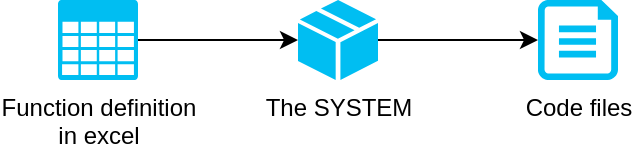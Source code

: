 <mxfile version="12.4.2" type="device" pages="5"><diagram id="k8TFhP_OnXFSwxhCwi8j" name="System architecture"><mxGraphModel dx="1009" dy="737" grid="1" gridSize="10" guides="1" tooltips="1" connect="1" arrows="1" fold="1" page="1" pageScale="1" pageWidth="827" pageHeight="1169" math="0" shadow="0"><root><mxCell id="0"/><mxCell id="1" parent="0"/><mxCell id="ew4rohQ8d98oPiFP0Dlb-8" style="edgeStyle=orthogonalEdgeStyle;rounded=0;orthogonalLoop=1;jettySize=auto;html=1;" parent="1" source="ew4rohQ8d98oPiFP0Dlb-6" target="ew4rohQ8d98oPiFP0Dlb-7" edge="1"><mxGeometry relative="1" as="geometry"/></mxCell><mxCell id="ew4rohQ8d98oPiFP0Dlb-6" value="Function definition&lt;br&gt;in excel" style="verticalLabelPosition=bottom;html=1;verticalAlign=top;align=center;strokeColor=none;fillColor=#00BEF2;shape=mxgraph.azure.storage;pointerEvents=1;" parent="1" vertex="1"><mxGeometry x="120" y="80" width="40" height="40" as="geometry"/></mxCell><mxCell id="ew4rohQ8d98oPiFP0Dlb-12" style="edgeStyle=orthogonalEdgeStyle;rounded=0;orthogonalLoop=1;jettySize=auto;html=1;" parent="1" source="ew4rohQ8d98oPiFP0Dlb-7" target="ew4rohQ8d98oPiFP0Dlb-9" edge="1"><mxGeometry relative="1" as="geometry"/></mxCell><mxCell id="ew4rohQ8d98oPiFP0Dlb-7" value="The SYSTEM" style="verticalLabelPosition=bottom;html=1;verticalAlign=top;align=center;strokeColor=none;fillColor=#00BEF2;shape=mxgraph.azure.cloud_service_package_file;" parent="1" vertex="1"><mxGeometry x="240" y="80" width="40" height="40" as="geometry"/></mxCell><mxCell id="ew4rohQ8d98oPiFP0Dlb-9" value="Code files" style="verticalLabelPosition=bottom;html=1;verticalAlign=top;align=center;strokeColor=none;fillColor=#00BEF2;shape=mxgraph.azure.wadcfg_diagnostics_file;pointerEvents=1;" parent="1" vertex="1"><mxGeometry x="360" y="80" width="40" height="40" as="geometry"/></mxCell></root></mxGraphModel></diagram><diagram id="59DBj3inyB_RZjlvz0xR" name="Rubst"><mxGraphModel dx="1086" dy="711" grid="1" gridSize="10" guides="1" tooltips="1" connect="1" arrows="1" fold="1" page="1" pageScale="1" pageWidth="827" pageHeight="1169" math="0" shadow="0"><root><mxCell id="wafjist1QkR_pfC077_2-0"/><mxCell id="wafjist1QkR_pfC077_2-1" parent="wafjist1QkR_pfC077_2-0"/><mxCell id="wafjist1QkR_pfC077_2-9" style="rounded=0;orthogonalLoop=1;jettySize=auto;html=1;endArrow=classic;endFill=1;" parent="wafjist1QkR_pfC077_2-1" source="wafjist1QkR_pfC077_2-2" target="wafjist1QkR_pfC077_2-3" edge="1"><mxGeometry relative="1" as="geometry"/></mxCell><mxCell id="wafjist1QkR_pfC077_2-10" style="edgeStyle=none;rounded=0;orthogonalLoop=1;jettySize=auto;html=1;endArrow=classic;endFill=1;" parent="wafjist1QkR_pfC077_2-1" source="wafjist1QkR_pfC077_2-2" target="wafjist1QkR_pfC077_2-6" edge="1"><mxGeometry relative="1" as="geometry"/></mxCell><mxCell id="wafjist1QkR_pfC077_2-11" style="edgeStyle=none;rounded=0;orthogonalLoop=1;jettySize=auto;html=1;endArrow=classic;endFill=1;" parent="wafjist1QkR_pfC077_2-1" source="wafjist1QkR_pfC077_2-2" target="wafjist1QkR_pfC077_2-7" edge="1"><mxGeometry relative="1" as="geometry"/></mxCell><mxCell id="wafjist1QkR_pfC077_2-2" value="User" style="shape=umlActor;verticalLabelPosition=bottom;labelBackgroundColor=#ffffff;verticalAlign=top;html=1;" parent="wafjist1QkR_pfC077_2-1" vertex="1"><mxGeometry x="80" y="240" width="30" height="60" as="geometry"/></mxCell><mxCell id="wafjist1QkR_pfC077_2-15" style="edgeStyle=none;rounded=0;orthogonalLoop=1;jettySize=auto;html=1;endArrow=classic;endFill=1;" parent="wafjist1QkR_pfC077_2-1" source="wafjist1QkR_pfC077_2-3" target="wafjist1QkR_pfC077_2-12" edge="1"><mxGeometry relative="1" as="geometry"/></mxCell><mxCell id="wafjist1QkR_pfC077_2-3" value="Data file path&lt;br&gt;input area" style="shape=umlBoundary;whiteSpace=wrap;html=1;" parent="wafjist1QkR_pfC077_2-1" vertex="1"><mxGeometry x="230" y="80" width="50" height="40" as="geometry"/></mxCell><mxCell id="wafjist1QkR_pfC077_2-24" style="edgeStyle=none;rounded=0;orthogonalLoop=1;jettySize=auto;html=1;endArrow=classic;endFill=1;" parent="wafjist1QkR_pfC077_2-1" source="wafjist1QkR_pfC077_2-4" target="wafjist1QkR_pfC077_2-20" edge="1"><mxGeometry relative="1" as="geometry"/></mxCell><mxCell id="wafjist1QkR_pfC077_2-4" value="data file path" style="ellipse;shape=umlEntity;whiteSpace=wrap;html=1;" parent="wafjist1QkR_pfC077_2-1" vertex="1"><mxGeometry x="560" y="320" width="40" height="40" as="geometry"/></mxCell><mxCell id="wafjist1QkR_pfC077_2-16" style="edgeStyle=none;rounded=0;orthogonalLoop=1;jettySize=auto;html=1;endArrow=classic;endFill=1;" parent="wafjist1QkR_pfC077_2-1" source="wafjist1QkR_pfC077_2-6" target="wafjist1QkR_pfC077_2-12" edge="1"><mxGeometry relative="1" as="geometry"/></mxCell><mxCell id="wafjist1QkR_pfC077_2-6" value="Data output dir path" style="shape=umlBoundary;whiteSpace=wrap;html=1;" parent="wafjist1QkR_pfC077_2-1" vertex="1"><mxGeometry x="230" y="160" width="50" height="40" as="geometry"/></mxCell><mxCell id="wafjist1QkR_pfC077_2-17" style="edgeStyle=none;rounded=0;orthogonalLoop=1;jettySize=auto;html=1;endArrow=classic;endFill=1;" parent="wafjist1QkR_pfC077_2-1" source="wafjist1QkR_pfC077_2-7" target="wafjist1QkR_pfC077_2-12" edge="1"><mxGeometry relative="1" as="geometry"/></mxCell><mxCell id="wafjist1QkR_pfC077_2-7" value="Execute&lt;br&gt;button" style="shape=umlBoundary;whiteSpace=wrap;html=1;" parent="wafjist1QkR_pfC077_2-1" vertex="1"><mxGeometry x="230" y="240" width="50" height="40" as="geometry"/></mxCell><mxCell id="wafjist1QkR_pfC077_2-18" style="edgeStyle=none;rounded=0;orthogonalLoop=1;jettySize=auto;html=1;endArrow=classic;endFill=1;" parent="wafjist1QkR_pfC077_2-1" source="wafjist1QkR_pfC077_2-12" target="wafjist1QkR_pfC077_2-4" edge="1"><mxGeometry relative="1" as="geometry"/></mxCell><mxCell id="wafjist1QkR_pfC077_2-19" style="edgeStyle=none;rounded=0;orthogonalLoop=1;jettySize=auto;html=1;endArrow=classic;endFill=1;" parent="wafjist1QkR_pfC077_2-1" source="wafjist1QkR_pfC077_2-12" target="wafjist1QkR_pfC077_2-14" edge="1"><mxGeometry relative="1" as="geometry"/></mxCell><mxCell id="wafjist1QkR_pfC077_2-22" style="edgeStyle=none;rounded=0;orthogonalLoop=1;jettySize=auto;html=1;endArrow=classic;endFill=1;" parent="wafjist1QkR_pfC077_2-1" source="wafjist1QkR_pfC077_2-12" target="wafjist1QkR_pfC077_2-20" edge="1"><mxGeometry relative="1" as="geometry"/></mxCell><mxCell id="wafjist1QkR_pfC077_2-12" value="Get&lt;br&gt;Input&lt;br&gt;Data" style="ellipse;shape=umlControl;whiteSpace=wrap;html=1;" parent="wafjist1QkR_pfC077_2-1" vertex="1"><mxGeometry x="440" y="235" width="40" height="45" as="geometry"/></mxCell><mxCell id="wafjist1QkR_pfC077_2-37" style="edgeStyle=none;rounded=0;orthogonalLoop=1;jettySize=auto;html=1;endArrow=classic;endFill=1;" parent="wafjist1QkR_pfC077_2-1" source="wafjist1QkR_pfC077_2-14" target="wafjist1QkR_pfC077_2-30" edge="1"><mxGeometry relative="1" as="geometry"/></mxCell><mxCell id="wafjist1QkR_pfC077_2-14" value="output dir path" style="ellipse;shape=umlEntity;whiteSpace=wrap;html=1;" parent="wafjist1QkR_pfC077_2-1" vertex="1"><mxGeometry x="320" y="360" width="40" height="40" as="geometry"/></mxCell><mxCell id="wafjist1QkR_pfC077_2-23" style="edgeStyle=none;rounded=0;orthogonalLoop=1;jettySize=auto;html=1;endArrow=classic;endFill=1;" parent="wafjist1QkR_pfC077_2-1" source="wafjist1QkR_pfC077_2-20" target="wafjist1QkR_pfC077_2-21" edge="1"><mxGeometry relative="1" as="geometry"/></mxCell><mxCell id="wafjist1QkR_pfC077_2-26" style="edgeStyle=none;rounded=0;orthogonalLoop=1;jettySize=auto;html=1;endArrow=classic;endFill=1;" parent="wafjist1QkR_pfC077_2-1" source="wafjist1QkR_pfC077_2-20" target="wafjist1QkR_pfC077_2-25" edge="1"><mxGeometry relative="1" as="geometry"/></mxCell><mxCell id="wafjist1QkR_pfC077_2-20" value="read data file" style="ellipse;shape=umlControl;whiteSpace=wrap;html=1;" parent="wafjist1QkR_pfC077_2-1" vertex="1"><mxGeometry x="440" y="354" width="40" height="46" as="geometry"/></mxCell><mxCell id="wafjist1QkR_pfC077_2-27" style="edgeStyle=none;rounded=0;orthogonalLoop=1;jettySize=auto;html=1;endArrow=classic;endFill=1;" parent="wafjist1QkR_pfC077_2-1" source="wafjist1QkR_pfC077_2-21" target="wafjist1QkR_pfC077_2-25" edge="1"><mxGeometry relative="1" as="geometry"/></mxCell><mxCell id="wafjist1QkR_pfC077_2-21" value="target function definition list" style="ellipse;shape=umlEntity;whiteSpace=wrap;html=1;" parent="wafjist1QkR_pfC077_2-1" vertex="1"><mxGeometry x="560" y="400" width="40" height="40" as="geometry"/></mxCell><mxCell id="wafjist1QkR_pfC077_2-29" style="edgeStyle=none;rounded=0;orthogonalLoop=1;jettySize=auto;html=1;endArrow=classic;endFill=1;" parent="wafjist1QkR_pfC077_2-1" source="wafjist1QkR_pfC077_2-25" target="wafjist1QkR_pfC077_2-28" edge="1"><mxGeometry relative="1" as="geometry"/></mxCell><mxCell id="wafjist1QkR_pfC077_2-31" style="edgeStyle=none;rounded=0;orthogonalLoop=1;jettySize=auto;html=1;endArrow=classic;endFill=1;" parent="wafjist1QkR_pfC077_2-1" source="wafjist1QkR_pfC077_2-25" target="wafjist1QkR_pfC077_2-30" edge="1"><mxGeometry relative="1" as="geometry"/></mxCell><mxCell id="wafjist1QkR_pfC077_2-25" value="parse&lt;br&gt;function" style="ellipse;shape=umlControl;whiteSpace=wrap;html=1;" parent="wafjist1QkR_pfC077_2-1" vertex="1"><mxGeometry x="440" y="475" width="40" height="45" as="geometry"/></mxCell><mxCell id="wafjist1QkR_pfC077_2-32" style="edgeStyle=none;rounded=0;orthogonalLoop=1;jettySize=auto;html=1;endArrow=classic;endFill=1;" parent="wafjist1QkR_pfC077_2-1" source="wafjist1QkR_pfC077_2-28" target="wafjist1QkR_pfC077_2-30" edge="1"><mxGeometry relative="1" as="geometry"/></mxCell><mxCell id="wafjist1QkR_pfC077_2-28" value="function data" style="ellipse;shape=umlEntity;whiteSpace=wrap;html=1;" parent="wafjist1QkR_pfC077_2-1" vertex="1"><mxGeometry x="560" y="520" width="40" height="40" as="geometry"/></mxCell><mxCell id="wafjist1QkR_pfC077_2-35" style="edgeStyle=none;rounded=0;orthogonalLoop=1;jettySize=auto;html=1;endArrow=classic;endFill=1;" parent="wafjist1QkR_pfC077_2-1" source="wafjist1QkR_pfC077_2-30" target="wafjist1QkR_pfC077_2-34" edge="1"><mxGeometry relative="1" as="geometry"/></mxCell><mxCell id="wafjist1QkR_pfC077_2-30" value="data into files." style="ellipse;shape=umlControl;whiteSpace=wrap;html=1;" parent="wafjist1QkR_pfC077_2-1" vertex="1"><mxGeometry x="320" y="515" width="40" height="45" as="geometry"/></mxCell><mxCell id="wafjist1QkR_pfC077_2-36" style="edgeStyle=none;rounded=0;orthogonalLoop=1;jettySize=auto;html=1;endArrow=classic;endFill=1;" parent="wafjist1QkR_pfC077_2-1" source="wafjist1QkR_pfC077_2-34" target="wafjist1QkR_pfC077_2-2" edge="1"><mxGeometry relative="1" as="geometry"><mxPoint x="150" y="310" as="targetPoint"/></mxGeometry></mxCell><mxCell id="wafjist1QkR_pfC077_2-34" value="process done message" style="shape=umlBoundary;whiteSpace=wrap;html=1;" parent="wafjist1QkR_pfC077_2-1" vertex="1"><mxGeometry x="190" y="360" width="50" height="40" as="geometry"/></mxCell></root></mxGraphModel></diagram><diagram id="Dtp5s-gmBk33lVTSAOOq" name="Component"><mxGraphModel dx="1422" dy="832" grid="1" gridSize="10" guides="1" tooltips="1" connect="1" arrows="1" fold="1" page="1" pageScale="1" pageWidth="827" pageHeight="1169" math="0" shadow="0"><root><mxCell id="TGlfktvl3X4NdKoFoAYF-0"/><mxCell id="TGlfktvl3X4NdKoFoAYF-1" parent="TGlfktvl3X4NdKoFoAYF-0"/><mxCell id="_81ME2ejiRDG-usFX7K3-1" value="Read&#10;Input&#10;data" style="shape=component;align=left;spacingLeft=36;" parent="TGlfktvl3X4NdKoFoAYF-1" vertex="1"><mxGeometry x="550" y="220" width="120" height="60" as="geometry"/></mxCell><mxCell id="_81ME2ejiRDG-usFX7K3-2" value="Function&#10;Data&#10;Parse" style="shape=component;align=left;spacingLeft=36;" parent="TGlfktvl3X4NdKoFoAYF-1" vertex="1"><mxGeometry x="550" y="340" width="120" height="60" as="geometry"/></mxCell><mxCell id="_81ME2ejiRDG-usFX7K3-3" value="Code&#10;Writer" style="shape=component;align=left;spacingLeft=36;" parent="TGlfktvl3X4NdKoFoAYF-1" vertex="1"><mxGeometry x="550" y="460" width="120" height="60" as="geometry"/></mxCell><mxCell id="qkIOh48x-rjcStL5TZP3-0" value="«Component»&lt;br&gt;&lt;b&gt;Read&lt;/b&gt;" style="html=1;" parent="TGlfktvl3X4NdKoFoAYF-1" vertex="1"><mxGeometry x="360" y="80" width="120" height="80" as="geometry"/></mxCell><mxCell id="qkIOh48x-rjcStL5TZP3-1" value="" style="shape=component;jettyWidth=8;jettyHeight=4;" parent="qkIOh48x-rjcStL5TZP3-0" vertex="1"><mxGeometry x="1" width="20" height="20" relative="1" as="geometry"><mxPoint x="-27" y="7" as="offset"/></mxGeometry></mxCell><mxCell id="qkIOh48x-rjcStL5TZP3-5" value="Read" style="ellipse;whiteSpace=wrap;html=1;fontFamily=Helvetica;fontSize=12;fontColor=#000000;align=center;strokeColor=#000000;fillColor=#ffffff;points=[];aspect=fixed;resizable=0;" parent="TGlfktvl3X4NdKoFoAYF-1" vertex="1"><mxGeometry x="320" y="90" width="10" height="10" as="geometry"/></mxCell><mxCell id="qkIOh48x-rjcStL5TZP3-6" value="" style="rounded=0;orthogonalLoop=1;jettySize=auto;html=1;endArrow=none;endFill=0;exitX=0;exitY=0.25;exitDx=0;exitDy=0;" parent="TGlfktvl3X4NdKoFoAYF-1" source="qkIOh48x-rjcStL5TZP3-0" target="qkIOh48x-rjcStL5TZP3-5" edge="1"><mxGeometry relative="1" as="geometry"><mxPoint x="346" y="89" as="sourcePoint"/></mxGeometry></mxCell><mxCell id="qkIOh48x-rjcStL5TZP3-9" value="«Component»&lt;br&gt;&lt;b&gt;Parser&lt;/b&gt;" style="html=1;" parent="TGlfktvl3X4NdKoFoAYF-1" vertex="1"><mxGeometry x="360" y="200" width="120" height="80" as="geometry"/></mxCell><mxCell id="qkIOh48x-rjcStL5TZP3-10" value="" style="shape=component;jettyWidth=8;jettyHeight=4;" parent="qkIOh48x-rjcStL5TZP3-9" vertex="1"><mxGeometry x="1" width="20" height="20" relative="1" as="geometry"><mxPoint x="-27" y="7" as="offset"/></mxGeometry></mxCell><mxCell id="qkIOh48x-rjcStL5TZP3-11" value="" style="rounded=0;orthogonalLoop=1;jettySize=auto;html=1;endArrow=none;endFill=0;" parent="TGlfktvl3X4NdKoFoAYF-1" source="qkIOh48x-rjcStL5TZP3-9" target="qkIOh48x-rjcStL5TZP3-13" edge="1"><mxGeometry relative="1" as="geometry"><mxPoint x="210" y="315" as="sourcePoint"/></mxGeometry></mxCell><mxCell id="qkIOh48x-rjcStL5TZP3-13" value="Parse" style="ellipse;whiteSpace=wrap;html=1;fontFamily=Helvetica;fontSize=12;fontColor=#000000;align=center;strokeColor=#000000;fillColor=#ffffff;points=[];aspect=fixed;resizable=0;" parent="TGlfktvl3X4NdKoFoAYF-1" vertex="1"><mxGeometry x="320" y="210" width="10" height="10" as="geometry"/></mxCell><mxCell id="qkIOh48x-rjcStL5TZP3-14" value="«Component»&lt;br&gt;&lt;b&gt;Writer&lt;/b&gt;" style="html=1;" parent="TGlfktvl3X4NdKoFoAYF-1" vertex="1"><mxGeometry x="360" y="320" width="120" height="80" as="geometry"/></mxCell><mxCell id="qkIOh48x-rjcStL5TZP3-15" value="" style="shape=component;jettyWidth=8;jettyHeight=4;" parent="qkIOh48x-rjcStL5TZP3-14" vertex="1"><mxGeometry x="1" width="20" height="20" relative="1" as="geometry"><mxPoint x="-27" y="7" as="offset"/></mxGeometry></mxCell><mxCell id="qkIOh48x-rjcStL5TZP3-16" value="" style="rounded=0;orthogonalLoop=1;jettySize=auto;html=1;endArrow=none;endFill=0;" parent="TGlfktvl3X4NdKoFoAYF-1" source="qkIOh48x-rjcStL5TZP3-14" target="qkIOh48x-rjcStL5TZP3-18" edge="1"><mxGeometry relative="1" as="geometry"><mxPoint x="250" y="360" as="sourcePoint"/></mxGeometry></mxCell><mxCell id="qkIOh48x-rjcStL5TZP3-18" value="Write" style="ellipse;whiteSpace=wrap;html=1;fontFamily=Helvetica;fontSize=12;fontColor=#000000;align=center;strokeColor=#000000;fillColor=#ffffff;points=[];aspect=fixed;resizable=0;" parent="TGlfktvl3X4NdKoFoAYF-1" vertex="1"><mxGeometry x="320" y="330" width="10" height="10" as="geometry"/></mxCell><mxCell id="qkIOh48x-rjcStL5TZP3-19" value="«Component»&lt;br&gt;&lt;b&gt;CStubMk&lt;/b&gt;" style="html=1;" parent="TGlfktvl3X4NdKoFoAYF-1" vertex="1"><mxGeometry x="40" y="200" width="160" height="80" as="geometry"/></mxCell><mxCell id="qkIOh48x-rjcStL5TZP3-20" value="" style="shape=component;jettyWidth=8;jettyHeight=4;" parent="qkIOh48x-rjcStL5TZP3-19" vertex="1"><mxGeometry x="1" width="20" height="20" relative="1" as="geometry"><mxPoint x="-27" y="7" as="offset"/></mxGeometry></mxCell><mxCell id="qkIOh48x-rjcStL5TZP3-24" style="edgeStyle=none;rounded=0;orthogonalLoop=1;jettySize=auto;html=1;endArrow=none;endFill=0;" parent="TGlfktvl3X4NdKoFoAYF-1" source="qkIOh48x-rjcStL5TZP3-23" target="qkIOh48x-rjcStL5TZP3-19" edge="1"><mxGeometry relative="1" as="geometry"/></mxCell><mxCell id="qkIOh48x-rjcStL5TZP3-23" value="Reader" style="shape=requiredInterface;html=1;verticalLabelPosition=bottom;direction=west;" parent="TGlfktvl3X4NdKoFoAYF-1" vertex="1"><mxGeometry x="280" y="85" width="10" height="20" as="geometry"/></mxCell><mxCell id="qkIOh48x-rjcStL5TZP3-27" style="edgeStyle=none;rounded=0;orthogonalLoop=1;jettySize=auto;html=1;endArrow=none;endFill=0;" parent="TGlfktvl3X4NdKoFoAYF-1" source="qkIOh48x-rjcStL5TZP3-25" target="qkIOh48x-rjcStL5TZP3-19" edge="1"><mxGeometry relative="1" as="geometry"/></mxCell><mxCell id="qkIOh48x-rjcStL5TZP3-25" value="Parser" style="shape=requiredInterface;html=1;verticalLabelPosition=bottom;direction=west;" parent="TGlfktvl3X4NdKoFoAYF-1" vertex="1"><mxGeometry x="280" y="205" width="10" height="20" as="geometry"/></mxCell><mxCell id="qkIOh48x-rjcStL5TZP3-29" style="edgeStyle=none;rounded=0;orthogonalLoop=1;jettySize=auto;html=1;endArrow=none;endFill=0;" parent="TGlfktvl3X4NdKoFoAYF-1" source="qkIOh48x-rjcStL5TZP3-28" target="qkIOh48x-rjcStL5TZP3-19" edge="1"><mxGeometry relative="1" as="geometry"/></mxCell><mxCell id="qkIOh48x-rjcStL5TZP3-28" value="Writer" style="shape=requiredInterface;html=1;verticalLabelPosition=bottom;direction=west;" parent="TGlfktvl3X4NdKoFoAYF-1" vertex="1"><mxGeometry x="280" y="325" width="10" height="20" as="geometry"/></mxCell></root></mxGraphModel></diagram><diagram id="8zRzKKIEh7yGmj-3bzXT" name="Class"><mxGraphModel dx="1009" dy="737" grid="1" gridSize="10" guides="1" tooltips="1" connect="1" arrows="1" fold="1" page="1" pageScale="1" pageWidth="827" pageHeight="1169" math="0" shadow="0"><root><mxCell id="Go50QNfsxKKXg1iMpJ_9-0"/><mxCell id="Go50QNfsxKKXg1iMpJ_9-1" parent="Go50QNfsxKKXg1iMpJ_9-0"/><mxCell id="HBVPKT8fFY3-yQmMYoS1-0" style="edgeStyle=none;rounded=0;orthogonalLoop=1;jettySize=auto;html=1;endArrow=none;endFill=0;endSize=12;" parent="Go50QNfsxKKXg1iMpJ_9-1" source="6wz7XMsbNYFnROXiIvXV-1" target="6wz7XMsbNYFnROXiIvXV-28" edge="1"><mxGeometry relative="1" as="geometry"/></mxCell><mxCell id="6wz7XMsbNYFnROXiIvXV-1" value="ParameterInformation" style="swimlane;fontStyle=1;align=center;verticalAlign=top;childLayout=stackLayout;horizontal=1;startSize=26;horizontalStack=0;resizeParent=1;resizeParentMax=0;resizeLast=0;collapsible=1;marginBottom=0;" parent="Go50QNfsxKKXg1iMpJ_9-1" vertex="1"><mxGeometry x="560" y="33" width="200" height="86" as="geometry"/></mxCell><mxCell id="6wz7XMsbNYFnROXiIvXV-2" value="+ Code: string" style="text;strokeColor=none;fillColor=none;align=left;verticalAlign=top;spacingLeft=4;spacingRight=4;overflow=hidden;rotatable=0;points=[[0,0.5],[1,0.5]];portConstraint=eastwest;" parent="6wz7XMsbNYFnROXiIvXV-1" vertex="1"><mxGeometry y="26" width="200" height="26" as="geometry"/></mxCell><mxCell id="6wz7XMsbNYFnROXiIvXV-5" value="+ File: string" style="text;strokeColor=none;fillColor=none;align=left;verticalAlign=top;spacingLeft=4;spacingRight=4;overflow=hidden;rotatable=0;points=[[0,0.5],[1,0.5]];portConstraint=eastwest;" parent="6wz7XMsbNYFnROXiIvXV-1" vertex="1"><mxGeometry y="52" width="200" height="26" as="geometry"/></mxCell><mxCell id="6wz7XMsbNYFnROXiIvXV-3" value="" style="line;strokeWidth=1;fillColor=none;align=left;verticalAlign=middle;spacingTop=-1;spacingLeft=3;spacingRight=3;rotatable=0;labelPosition=right;points=[];portConstraint=eastwest;" parent="6wz7XMsbNYFnROXiIvXV-1" vertex="1"><mxGeometry y="78" width="200" height="8" as="geometry"/></mxCell><mxCell id="6wz7XMsbNYFnROXiIvXV-15" style="edgeStyle=none;rounded=0;orthogonalLoop=1;jettySize=auto;html=1;endArrow=open;endFill=0;dashed=1;endSize=12;" parent="Go50QNfsxKKXg1iMpJ_9-1" source="6wz7XMsbNYFnROXiIvXV-11" target="6wz7XMsbNYFnROXiIvXV-1" edge="1"><mxGeometry relative="1" as="geometry"/></mxCell><mxCell id="6wz7XMsbNYFnROXiIvXV-16" value="Create" style="text;html=1;align=center;verticalAlign=middle;resizable=0;points=[];;labelBackgroundColor=#ffffff;" parent="6wz7XMsbNYFnROXiIvXV-15" vertex="1" connectable="0"><mxGeometry x="-0.525" y="-1" relative="1" as="geometry"><mxPoint x="37" y="-14" as="offset"/></mxGeometry></mxCell><mxCell id="6wz7XMsbNYFnROXiIvXV-11" value="&lt;&lt;interface&gt;&gt;&#10;IReader" style="swimlane;fontStyle=1;align=center;verticalAlign=top;childLayout=stackLayout;horizontal=1;startSize=38;horizontalStack=0;resizeParent=1;resizeParentMax=0;resizeLast=0;collapsible=1;marginBottom=0;" parent="Go50QNfsxKKXg1iMpJ_9-1" vertex="1"><mxGeometry x="40" y="40" width="280" height="72" as="geometry"/></mxCell><mxCell id="6wz7XMsbNYFnROXiIvXV-13" value="" style="line;strokeWidth=1;fillColor=none;align=left;verticalAlign=middle;spacingTop=-1;spacingLeft=3;spacingRight=3;rotatable=0;labelPosition=right;points=[];portConstraint=eastwest;" parent="6wz7XMsbNYFnROXiIvXV-11" vertex="1"><mxGeometry y="38" width="280" height="8" as="geometry"/></mxCell><mxCell id="6wz7XMsbNYFnROXiIvXV-14" value="+ Read(string path): ParameterInformation" style="text;strokeColor=none;fillColor=none;align=left;verticalAlign=top;spacingLeft=4;spacingRight=4;overflow=hidden;rotatable=0;points=[[0,0.5],[1,0.5]];portConstraint=eastwest;fontStyle=2" parent="6wz7XMsbNYFnROXiIvXV-11" vertex="1"><mxGeometry y="46" width="280" height="26" as="geometry"/></mxCell><mxCell id="6wz7XMsbNYFnROXiIvXV-21" style="edgeStyle=none;rounded=0;orthogonalLoop=1;jettySize=auto;html=1;dashed=1;endArrow=block;endFill=0;endSize=12;" parent="Go50QNfsxKKXg1iMpJ_9-1" source="6wz7XMsbNYFnROXiIvXV-17" target="6wz7XMsbNYFnROXiIvXV-11" edge="1"><mxGeometry relative="1" as="geometry"/></mxCell><mxCell id="6wz7XMsbNYFnROXiIvXV-17" value="AFunctionReader" style="swimlane;fontStyle=3;align=center;verticalAlign=top;childLayout=stackLayout;horizontal=1;startSize=26;horizontalStack=0;resizeParent=1;resizeParentMax=0;resizeLast=0;collapsible=1;marginBottom=0;" parent="Go50QNfsxKKXg1iMpJ_9-1" vertex="1"><mxGeometry x="40" y="198" width="280" height="60" as="geometry"/></mxCell><mxCell id="6wz7XMsbNYFnROXiIvXV-19" value="" style="line;strokeWidth=1;fillColor=none;align=left;verticalAlign=middle;spacingTop=-1;spacingLeft=3;spacingRight=3;rotatable=0;labelPosition=right;points=[];portConstraint=eastwest;" parent="6wz7XMsbNYFnROXiIvXV-17" vertex="1"><mxGeometry y="26" width="280" height="8" as="geometry"/></mxCell><mxCell id="6wz7XMsbNYFnROXiIvXV-20" value="+ Read(string path) : ParameterInformation" style="text;strokeColor=none;fillColor=none;align=left;verticalAlign=top;spacingLeft=4;spacingRight=4;overflow=hidden;rotatable=0;points=[[0,0.5],[1,0.5]];portConstraint=eastwest;fontStyle=2" parent="6wz7XMsbNYFnROXiIvXV-17" vertex="1"><mxGeometry y="34" width="280" height="26" as="geometry"/></mxCell><mxCell id="6wz7XMsbNYFnROXiIvXV-27" style="edgeStyle=none;rounded=0;orthogonalLoop=1;jettySize=auto;html=1;endArrow=block;endFill=0;endSize=12;" parent="Go50QNfsxKKXg1iMpJ_9-1" source="6wz7XMsbNYFnROXiIvXV-22" target="6wz7XMsbNYFnROXiIvXV-17" edge="1"><mxGeometry relative="1" as="geometry"/></mxCell><mxCell id="6wz7XMsbNYFnROXiIvXV-22" value="FunctionInExcelReader" style="swimlane;fontStyle=1;align=center;verticalAlign=top;childLayout=stackLayout;horizontal=1;startSize=26;horizontalStack=0;resizeParent=1;resizeParentMax=0;resizeLast=0;collapsible=1;marginBottom=0;" parent="Go50QNfsxKKXg1iMpJ_9-1" vertex="1"><mxGeometry x="40" y="320" width="280" height="60" as="geometry"/></mxCell><mxCell id="6wz7XMsbNYFnROXiIvXV-24" value="" style="line;strokeWidth=1;fillColor=none;align=left;verticalAlign=middle;spacingTop=-1;spacingLeft=3;spacingRight=3;rotatable=0;labelPosition=right;points=[];portConstraint=eastwest;" parent="6wz7XMsbNYFnROXiIvXV-22" vertex="1"><mxGeometry y="26" width="280" height="8" as="geometry"/></mxCell><mxCell id="6wz7XMsbNYFnROXiIvXV-26" value="+ Read(string path) : ParameterInformation" style="text;strokeColor=none;fillColor=none;align=left;verticalAlign=top;spacingLeft=4;spacingRight=4;overflow=hidden;rotatable=0;points=[[0,0.5],[1,0.5]];portConstraint=eastwest;fontStyle=0" parent="6wz7XMsbNYFnROXiIvXV-22" vertex="1"><mxGeometry y="34" width="280" height="26" as="geometry"/></mxCell><mxCell id="HBVPKT8fFY3-yQmMYoS1-24" value="Create" style="edgeStyle=none;rounded=0;orthogonalLoop=1;jettySize=auto;html=1;endArrow=open;endFill=0;endSize=12;dashed=1;" parent="Go50QNfsxKKXg1iMpJ_9-1" source="6wz7XMsbNYFnROXiIvXV-28" target="HBVPKT8fFY3-yQmMYoS1-9" edge="1"><mxGeometry x="-0.143" y="-6" relative="1" as="geometry"><mxPoint as="offset"/></mxGeometry></mxCell><mxCell id="6wz7XMsbNYFnROXiIvXV-28" value="&lt;&lt;interface&gt;&gt;&#10;IParser" style="swimlane;fontStyle=1;align=center;verticalAlign=top;childLayout=stackLayout;horizontal=1;startSize=38;horizontalStack=0;resizeParent=1;resizeParentMax=0;resizeLast=0;collapsible=1;marginBottom=0;" parent="Go50QNfsxKKXg1iMpJ_9-1" vertex="1"><mxGeometry x="440" y="210" width="440" height="98" as="geometry"/></mxCell><mxCell id="6wz7XMsbNYFnROXiIvXV-29" value="" style="line;strokeWidth=1;fillColor=none;align=left;verticalAlign=middle;spacingTop=-1;spacingLeft=3;spacingRight=3;rotatable=0;labelPosition=right;points=[];portConstraint=eastwest;" parent="6wz7XMsbNYFnROXiIvXV-28" vertex="1"><mxGeometry y="38" width="440" height="8" as="geometry"/></mxCell><mxCell id="6wz7XMsbNYFnROXiIvXV-30" value="+ Parse(IEnumerable&lt;string&gt;): IEnumerable&lt;Parameter&gt;" style="text;strokeColor=none;fillColor=none;align=left;verticalAlign=top;spacingLeft=4;spacingRight=4;overflow=hidden;rotatable=0;points=[[0,0.5],[1,0.5]];portConstraint=eastwest;fontStyle=2" parent="6wz7XMsbNYFnROXiIvXV-28" vertex="1"><mxGeometry y="46" width="440" height="26" as="geometry"/></mxCell><mxCell id="HBVPKT8fFY3-yQmMYoS1-49" value="+ Parse(string): Parameter" style="text;strokeColor=none;fillColor=none;align=left;verticalAlign=top;spacingLeft=4;spacingRight=4;overflow=hidden;rotatable=0;points=[[0,0.5],[1,0.5]];portConstraint=eastwest;fontStyle=2" parent="6wz7XMsbNYFnROXiIvXV-28" vertex="1"><mxGeometry y="72" width="440" height="26" as="geometry"/></mxCell><mxCell id="HBVPKT8fFY3-yQmMYoS1-22" style="edgeStyle=none;rounded=0;orthogonalLoop=1;jettySize=auto;html=1;endArrow=block;endFill=0;endSize=12;" parent="Go50QNfsxKKXg1iMpJ_9-1" source="HBVPKT8fFY3-yQmMYoS1-1" target="HBVPKT8fFY3-yQmMYoS1-14" edge="1"><mxGeometry relative="1" as="geometry"/></mxCell><mxCell id="HBVPKT8fFY3-yQmMYoS1-25" value="1" style="edgeStyle=none;rounded=0;orthogonalLoop=1;jettySize=auto;html=1;endArrow=none;endFill=0;endSize=12;startArrow=none;startFill=0;startSize=12;" parent="Go50QNfsxKKXg1iMpJ_9-1" source="HBVPKT8fFY3-yQmMYoS1-1" target="HBVPKT8fFY3-yQmMYoS1-14" edge="1"><mxGeometry x="-0.539" y="57" relative="1" as="geometry"><Array as="points"><mxPoint x="1300" y="603"/><mxPoint x="1300" y="443"/></Array><mxPoint as="offset"/></mxGeometry></mxCell><mxCell id="HBVPKT8fFY3-yQmMYoS1-26" value="0 ... n" style="text;html=1;align=center;verticalAlign=middle;resizable=0;points=[];;labelBackgroundColor=#ffffff;" parent="HBVPKT8fFY3-yQmMYoS1-25" vertex="1" connectable="0"><mxGeometry x="0.891" y="3" relative="1" as="geometry"><mxPoint y="-16" as="offset"/></mxGeometry></mxCell><mxCell id="HBVPKT8fFY3-yQmMYoS1-1" value="Function" style="swimlane;fontStyle=1;align=center;verticalAlign=top;childLayout=stackLayout;horizontal=1;startSize=26;horizontalStack=0;resizeParent=1;resizeParentMax=0;resizeLast=0;collapsible=1;marginBottom=0;" parent="Go50QNfsxKKXg1iMpJ_9-1" vertex="1"><mxGeometry x="950" y="560" width="280" height="86" as="geometry"/></mxCell><mxCell id="HBVPKT8fFY3-yQmMYoS1-2" value="+ Arguments: IEnumerable&lt;Parameter&gt;" style="text;strokeColor=none;fillColor=none;align=left;verticalAlign=top;spacingLeft=4;spacingRight=4;overflow=hidden;rotatable=0;points=[[0,0.5],[1,0.5]];portConstraint=eastwest;" parent="HBVPKT8fFY3-yQmMYoS1-1" vertex="1"><mxGeometry y="26" width="280" height="26" as="geometry"/></mxCell><mxCell id="HBVPKT8fFY3-yQmMYoS1-3" value="" style="line;strokeWidth=1;fillColor=none;align=left;verticalAlign=middle;spacingTop=-1;spacingLeft=3;spacingRight=3;rotatable=0;labelPosition=right;points=[];portConstraint=eastwest;" parent="HBVPKT8fFY3-yQmMYoS1-1" vertex="1"><mxGeometry y="52" width="280" height="8" as="geometry"/></mxCell><mxCell id="HBVPKT8fFY3-yQmMYoS1-23" value="+ ToString(): Variable" style="text;strokeColor=none;fillColor=none;align=left;verticalAlign=top;spacingLeft=4;spacingRight=4;overflow=hidden;rotatable=0;points=[[0,0.5],[1,0.5]];portConstraint=eastwest;" parent="HBVPKT8fFY3-yQmMYoS1-1" vertex="1"><mxGeometry y="60" width="280" height="26" as="geometry"/></mxCell><mxCell id="HBVPKT8fFY3-yQmMYoS1-48" style="edgeStyle=orthogonalEdgeStyle;rounded=0;orthogonalLoop=1;jettySize=auto;html=1;startArrow=none;startFill=0;startSize=12;endArrow=none;endFill=0;endSize=12;" parent="Go50QNfsxKKXg1iMpJ_9-1" source="HBVPKT8fFY3-yQmMYoS1-9" target="HBVPKT8fFY3-yQmMYoS1-40" edge="1"><mxGeometry relative="1" as="geometry"/></mxCell><mxCell id="HBVPKT8fFY3-yQmMYoS1-9" value="Parameter" style="swimlane;fontStyle=1;align=center;verticalAlign=top;childLayout=stackLayout;horizontal=1;startSize=26;horizontalStack=0;resizeParent=1;resizeParentMax=0;resizeLast=0;collapsible=1;marginBottom=0;" parent="Go50QNfsxKKXg1iMpJ_9-1" vertex="1"><mxGeometry x="1010" y="203" width="160" height="112" as="geometry"/></mxCell><mxCell id="HBVPKT8fFY3-yQmMYoS1-10" value="+ DataType: string" style="text;strokeColor=none;fillColor=none;align=left;verticalAlign=top;spacingLeft=4;spacingRight=4;overflow=hidden;rotatable=0;points=[[0,0.5],[1,0.5]];portConstraint=eastwest;" parent="HBVPKT8fFY3-yQmMYoS1-9" vertex="1"><mxGeometry y="26" width="160" height="26" as="geometry"/></mxCell><mxCell id="HBVPKT8fFY3-yQmMYoS1-13" value="+ Name: string" style="text;strokeColor=none;fillColor=none;align=left;verticalAlign=top;spacingLeft=4;spacingRight=4;overflow=hidden;rotatable=0;points=[[0,0.5],[1,0.5]];portConstraint=eastwest;" parent="HBVPKT8fFY3-yQmMYoS1-9" vertex="1"><mxGeometry y="52" width="160" height="26" as="geometry"/></mxCell><mxCell id="HBVPKT8fFY3-yQmMYoS1-11" value="" style="line;strokeWidth=1;fillColor=none;align=left;verticalAlign=middle;spacingTop=-1;spacingLeft=3;spacingRight=3;rotatable=0;labelPosition=right;points=[];portConstraint=eastwest;" parent="HBVPKT8fFY3-yQmMYoS1-9" vertex="1"><mxGeometry y="78" width="160" height="8" as="geometry"/></mxCell><mxCell id="HBVPKT8fFY3-yQmMYoS1-19" value="+ ToString(): string" style="text;strokeColor=none;fillColor=none;align=left;verticalAlign=top;spacingLeft=4;spacingRight=4;overflow=hidden;rotatable=0;points=[[0,0.5],[1,0.5]];portConstraint=eastwest;" parent="HBVPKT8fFY3-yQmMYoS1-9" vertex="1"><mxGeometry y="86" width="160" height="26" as="geometry"/></mxCell><mxCell id="HBVPKT8fFY3-yQmMYoS1-18" style="edgeStyle=none;rounded=0;orthogonalLoop=1;jettySize=auto;html=1;endArrow=block;endFill=0;endSize=12;" parent="Go50QNfsxKKXg1iMpJ_9-1" source="HBVPKT8fFY3-yQmMYoS1-14" target="HBVPKT8fFY3-yQmMYoS1-9" edge="1"><mxGeometry relative="1" as="geometry"><mxPoint x="1090" y="400" as="targetPoint"/></mxGeometry></mxCell><mxCell id="HBVPKT8fFY3-yQmMYoS1-14" value="Variable" style="swimlane;fontStyle=1;align=center;verticalAlign=top;childLayout=stackLayout;horizontal=1;startSize=26;horizontalStack=0;resizeParent=1;resizeParentMax=0;resizeLast=0;collapsible=1;marginBottom=0;" parent="Go50QNfsxKKXg1iMpJ_9-1" vertex="1"><mxGeometry x="1010" y="400" width="160" height="86" as="geometry"/></mxCell><mxCell id="HBVPKT8fFY3-yQmMYoS1-21" value="+ PointerNum: int" style="text;strokeColor=none;fillColor=none;align=left;verticalAlign=top;spacingLeft=4;spacingRight=4;overflow=hidden;rotatable=0;points=[[0,0.5],[1,0.5]];portConstraint=eastwest;" parent="HBVPKT8fFY3-yQmMYoS1-14" vertex="1"><mxGeometry y="26" width="160" height="26" as="geometry"/></mxCell><mxCell id="HBVPKT8fFY3-yQmMYoS1-17" value="" style="line;strokeWidth=1;fillColor=none;align=left;verticalAlign=middle;spacingTop=-1;spacingLeft=3;spacingRight=3;rotatable=0;labelPosition=right;points=[];portConstraint=eastwest;" parent="HBVPKT8fFY3-yQmMYoS1-14" vertex="1"><mxGeometry y="52" width="160" height="8" as="geometry"/></mxCell><mxCell id="HBVPKT8fFY3-yQmMYoS1-20" value="+ ToString(): string" style="text;strokeColor=none;fillColor=none;align=left;verticalAlign=top;spacingLeft=4;spacingRight=4;overflow=hidden;rotatable=0;points=[[0,0.5],[1,0.5]];portConstraint=eastwest;" parent="HBVPKT8fFY3-yQmMYoS1-14" vertex="1"><mxGeometry y="60" width="160" height="26" as="geometry"/></mxCell><mxCell id="HBVPKT8fFY3-yQmMYoS1-40" value="&lt;&lt;interface&gt;&gt;&#10;Writer" style="swimlane;fontStyle=1;align=center;verticalAlign=top;childLayout=stackLayout;horizontal=1;startSize=38;horizontalStack=0;resizeParent=1;resizeParentMax=0;resizeLast=0;collapsible=1;marginBottom=0;" parent="Go50QNfsxKKXg1iMpJ_9-1" vertex="1"><mxGeometry x="1400" y="210" width="280" height="98" as="geometry"/></mxCell><mxCell id="HBVPKT8fFY3-yQmMYoS1-41" value="" style="line;strokeWidth=1;fillColor=none;align=left;verticalAlign=middle;spacingTop=-1;spacingLeft=3;spacingRight=3;rotatable=0;labelPosition=right;points=[];portConstraint=eastwest;" parent="HBVPKT8fFY3-yQmMYoS1-40" vertex="1"><mxGeometry y="38" width="280" height="8" as="geometry"/></mxCell><mxCell id="HBVPKT8fFY3-yQmMYoS1-42" value="+ Write(Parameter): void" style="text;strokeColor=none;fillColor=none;align=left;verticalAlign=top;spacingLeft=4;spacingRight=4;overflow=hidden;rotatable=0;points=[[0,0.5],[1,0.5]];portConstraint=eastwest;fontStyle=2" parent="HBVPKT8fFY3-yQmMYoS1-40" vertex="1"><mxGeometry y="46" width="280" height="26" as="geometry"/></mxCell><mxCell id="HBVPKT8fFY3-yQmMYoS1-55" value="+ Write(IEnumerable&lt;Parameter&gt;): void" style="text;strokeColor=none;fillColor=none;align=left;verticalAlign=top;spacingLeft=4;spacingRight=4;overflow=hidden;rotatable=0;points=[[0,0.5],[1,0.5]];portConstraint=eastwest;fontStyle=2" parent="HBVPKT8fFY3-yQmMYoS1-40" vertex="1"><mxGeometry y="72" width="280" height="26" as="geometry"/></mxCell><mxCell id="HBVPKT8fFY3-yQmMYoS1-54" style="edgeStyle=orthogonalEdgeStyle;rounded=0;orthogonalLoop=1;jettySize=auto;html=1;startArrow=none;startFill=0;startSize=12;endArrow=block;endFill=0;endSize=12;" parent="Go50QNfsxKKXg1iMpJ_9-1" source="HBVPKT8fFY3-yQmMYoS1-50" target="6wz7XMsbNYFnROXiIvXV-28" edge="1"><mxGeometry relative="1" as="geometry"/></mxCell><mxCell id="HBVPKT8fFY3-yQmMYoS1-50" value="FunctionParser" style="swimlane;fontStyle=1;align=center;verticalAlign=top;childLayout=stackLayout;horizontal=1;startSize=28;horizontalStack=0;resizeParent=1;resizeParentMax=0;resizeLast=0;collapsible=1;marginBottom=0;" parent="Go50QNfsxKKXg1iMpJ_9-1" vertex="1"><mxGeometry x="440" y="400" width="440" height="88" as="geometry"/></mxCell><mxCell id="HBVPKT8fFY3-yQmMYoS1-51" value="" style="line;strokeWidth=1;fillColor=none;align=left;verticalAlign=middle;spacingTop=-1;spacingLeft=3;spacingRight=3;rotatable=0;labelPosition=right;points=[];portConstraint=eastwest;" parent="HBVPKT8fFY3-yQmMYoS1-50" vertex="1"><mxGeometry y="28" width="440" height="8" as="geometry"/></mxCell><mxCell id="HBVPKT8fFY3-yQmMYoS1-52" value="+ Parse(IEnumerable&lt;string&gt;): IEnumerable&lt;Parameter&gt;" style="text;strokeColor=none;fillColor=none;align=left;verticalAlign=top;spacingLeft=4;spacingRight=4;overflow=hidden;rotatable=0;points=[[0,0.5],[1,0.5]];portConstraint=eastwest;fontStyle=0" parent="HBVPKT8fFY3-yQmMYoS1-50" vertex="1"><mxGeometry y="36" width="440" height="26" as="geometry"/></mxCell><mxCell id="HBVPKT8fFY3-yQmMYoS1-53" value="+ Parse(string): Parameter" style="text;strokeColor=none;fillColor=none;align=left;verticalAlign=top;spacingLeft=4;spacingRight=4;overflow=hidden;rotatable=0;points=[[0,0.5],[1,0.5]];portConstraint=eastwest;fontStyle=0" parent="HBVPKT8fFY3-yQmMYoS1-50" vertex="1"><mxGeometry y="62" width="440" height="26" as="geometry"/></mxCell><mxCell id="HBVPKT8fFY3-yQmMYoS1-62" style="edgeStyle=orthogonalEdgeStyle;rounded=0;orthogonalLoop=1;jettySize=auto;html=1;startArrow=none;startFill=0;startSize=12;endArrow=block;endFill=0;endSize=12;" parent="Go50QNfsxKKXg1iMpJ_9-1" source="HBVPKT8fFY3-yQmMYoS1-56" target="HBVPKT8fFY3-yQmMYoS1-40" edge="1"><mxGeometry relative="1" as="geometry"/></mxCell><mxCell id="HBVPKT8fFY3-yQmMYoS1-56" value="CodeWriter" style="swimlane;fontStyle=1;align=center;verticalAlign=top;childLayout=stackLayout;horizontal=1;startSize=26;horizontalStack=0;resizeParent=1;resizeParentMax=0;resizeLast=0;collapsible=1;marginBottom=0;" parent="Go50QNfsxKKXg1iMpJ_9-1" vertex="1"><mxGeometry x="1400" y="372" width="280" height="86" as="geometry"/></mxCell><mxCell id="HBVPKT8fFY3-yQmMYoS1-58" value="" style="line;strokeWidth=1;fillColor=none;align=left;verticalAlign=middle;spacingTop=-1;spacingLeft=3;spacingRight=3;rotatable=0;labelPosition=right;points=[];portConstraint=eastwest;" parent="HBVPKT8fFY3-yQmMYoS1-56" vertex="1"><mxGeometry y="26" width="280" height="8" as="geometry"/></mxCell><mxCell id="HBVPKT8fFY3-yQmMYoS1-60" value="+ Write(Parameter): void" style="text;strokeColor=none;fillColor=none;align=left;verticalAlign=top;spacingLeft=4;spacingRight=4;overflow=hidden;rotatable=0;points=[[0,0.5],[1,0.5]];portConstraint=eastwest;fontStyle=0" parent="HBVPKT8fFY3-yQmMYoS1-56" vertex="1"><mxGeometry y="34" width="280" height="26" as="geometry"/></mxCell><mxCell id="HBVPKT8fFY3-yQmMYoS1-61" value="+ Write(IEnumerable&lt;Parameter&gt;): void" style="text;strokeColor=none;fillColor=none;align=left;verticalAlign=top;spacingLeft=4;spacingRight=4;overflow=hidden;rotatable=0;points=[[0,0.5],[1,0.5]];portConstraint=eastwest;fontStyle=0" parent="HBVPKT8fFY3-yQmMYoS1-56" vertex="1"><mxGeometry y="60" width="280" height="26" as="geometry"/></mxCell><mxCell id="HBVPKT8fFY3-yQmMYoS1-71" style="edgeStyle=orthogonalEdgeStyle;rounded=0;orthogonalLoop=1;jettySize=auto;html=1;startArrow=none;startFill=0;startSize=12;endArrow=block;endFill=0;endSize=12;" parent="Go50QNfsxKKXg1iMpJ_9-1" source="HBVPKT8fFY3-yQmMYoS1-63" target="HBVPKT8fFY3-yQmMYoS1-56" edge="1"><mxGeometry relative="1" as="geometry"/></mxCell><mxCell id="HBVPKT8fFY3-yQmMYoS1-63" value="SourceCodeWriter" style="swimlane;fontStyle=1;align=center;verticalAlign=top;childLayout=stackLayout;horizontal=1;startSize=26;horizontalStack=0;resizeParent=1;resizeParentMax=0;resizeLast=0;collapsible=1;marginBottom=0;" parent="Go50QNfsxKKXg1iMpJ_9-1" vertex="1"><mxGeometry x="1400" y="532" width="280" height="86" as="geometry"/></mxCell><mxCell id="HBVPKT8fFY3-yQmMYoS1-64" value="" style="line;strokeWidth=1;fillColor=none;align=left;verticalAlign=middle;spacingTop=-1;spacingLeft=3;spacingRight=3;rotatable=0;labelPosition=right;points=[];portConstraint=eastwest;" parent="HBVPKT8fFY3-yQmMYoS1-63" vertex="1"><mxGeometry y="26" width="280" height="8" as="geometry"/></mxCell><mxCell id="HBVPKT8fFY3-yQmMYoS1-65" value="+ Write(Parameter): void" style="text;strokeColor=none;fillColor=none;align=left;verticalAlign=top;spacingLeft=4;spacingRight=4;overflow=hidden;rotatable=0;points=[[0,0.5],[1,0.5]];portConstraint=eastwest;fontStyle=0" parent="HBVPKT8fFY3-yQmMYoS1-63" vertex="1"><mxGeometry y="34" width="280" height="26" as="geometry"/></mxCell><mxCell id="HBVPKT8fFY3-yQmMYoS1-66" value="+ Write(IEnumerable&lt;Parameter&gt;): void" style="text;strokeColor=none;fillColor=none;align=left;verticalAlign=top;spacingLeft=4;spacingRight=4;overflow=hidden;rotatable=0;points=[[0,0.5],[1,0.5]];portConstraint=eastwest;fontStyle=0" parent="HBVPKT8fFY3-yQmMYoS1-63" vertex="1"><mxGeometry y="60" width="280" height="26" as="geometry"/></mxCell><mxCell id="HBVPKT8fFY3-yQmMYoS1-72" style="edgeStyle=orthogonalEdgeStyle;rounded=0;orthogonalLoop=1;jettySize=auto;html=1;startArrow=none;startFill=0;startSize=12;endArrow=block;endFill=0;endSize=12;" parent="Go50QNfsxKKXg1iMpJ_9-1" source="HBVPKT8fFY3-yQmMYoS1-67" target="HBVPKT8fFY3-yQmMYoS1-56" edge="1"><mxGeometry relative="1" as="geometry"><Array as="points"><mxPoint x="1860" y="492"/><mxPoint x="1620" y="492"/></Array></mxGeometry></mxCell><mxCell id="HBVPKT8fFY3-yQmMYoS1-67" value="HeaderCodeWriter" style="swimlane;fontStyle=1;align=center;verticalAlign=top;childLayout=stackLayout;horizontal=1;startSize=26;horizontalStack=0;resizeParent=1;resizeParentMax=0;resizeLast=0;collapsible=1;marginBottom=0;" parent="Go50QNfsxKKXg1iMpJ_9-1" vertex="1"><mxGeometry x="1720" y="532" width="280" height="86" as="geometry"/></mxCell><mxCell id="HBVPKT8fFY3-yQmMYoS1-68" value="" style="line;strokeWidth=1;fillColor=none;align=left;verticalAlign=middle;spacingTop=-1;spacingLeft=3;spacingRight=3;rotatable=0;labelPosition=right;points=[];portConstraint=eastwest;" parent="HBVPKT8fFY3-yQmMYoS1-67" vertex="1"><mxGeometry y="26" width="280" height="8" as="geometry"/></mxCell><mxCell id="HBVPKT8fFY3-yQmMYoS1-69" value="+ Write(Parameter): void" style="text;strokeColor=none;fillColor=none;align=left;verticalAlign=top;spacingLeft=4;spacingRight=4;overflow=hidden;rotatable=0;points=[[0,0.5],[1,0.5]];portConstraint=eastwest;fontStyle=0" parent="HBVPKT8fFY3-yQmMYoS1-67" vertex="1"><mxGeometry y="34" width="280" height="26" as="geometry"/></mxCell><mxCell id="HBVPKT8fFY3-yQmMYoS1-70" value="+ Write(IEnumerable&lt;Parameter&gt;): void" style="text;strokeColor=none;fillColor=none;align=left;verticalAlign=top;spacingLeft=4;spacingRight=4;overflow=hidden;rotatable=0;points=[[0,0.5],[1,0.5]];portConstraint=eastwest;fontStyle=0" parent="HBVPKT8fFY3-yQmMYoS1-67" vertex="1"><mxGeometry y="60" width="280" height="26" as="geometry"/></mxCell></root></mxGraphModel></diagram><diagram id="-6f18HjISXhtOrIcAINB" name="Class_Builder"><mxGraphModel dx="-645" dy="737" grid="1" gridSize="10" guides="1" tooltips="1" connect="1" arrows="1" fold="1" page="1" pageScale="1" pageWidth="827" pageHeight="1169" math="0" shadow="0"><root><mxCell id="HT2Qz_rWL8a1Rw3WTQKS-0"/><mxCell id="HT2Qz_rWL8a1Rw3WTQKS-1" parent="HT2Qz_rWL8a1Rw3WTQKS-0"/><mxCell id="OJ9KpklNQCQzNuyEHwRO-0" value="StubCodeBuilder" style="swimlane;fontStyle=1;align=center;verticalAlign=top;childLayout=stackLayout;horizontal=1;startSize=26;horizontalStack=0;resizeParent=1;resizeParentMax=0;resizeLast=0;collapsible=1;marginBottom=0;" vertex="1" parent="HT2Qz_rWL8a1Rw3WTQKS-1"><mxGeometry x="1840" y="40" width="480" height="164" as="geometry"/></mxCell><mxCell id="OJ9KpklNQCQzNuyEHwRO-2" value="" style="line;strokeWidth=1;fillColor=none;align=left;verticalAlign=middle;spacingTop=-1;spacingLeft=3;spacingRight=3;rotatable=0;labelPosition=right;points=[];portConstraint=eastwest;" vertex="1" parent="OJ9KpklNQCQzNuyEHwRO-0"><mxGeometry y="26" width="480" height="8" as="geometry"/></mxCell><mxCell id="OJ9KpklNQCQzNuyEHwRO-3" value="+ CreateFuncCalledCounterBuffer(Function function): string" style="text;strokeColor=none;fillColor=none;align=left;verticalAlign=top;spacingLeft=4;spacingRight=4;overflow=hidden;rotatable=0;points=[[0,0.5],[1,0.5]];portConstraint=eastwest;" vertex="1" parent="OJ9KpklNQCQzNuyEHwRO-0"><mxGeometry y="34" width="480" height="26" as="geometry"/></mxCell><mxCell id="OJ9KpklNQCQzNuyEHwRO-20" value="+ CreateReturnValueBuffer(Function function): string" style="text;strokeColor=none;fillColor=none;align=left;verticalAlign=top;spacingLeft=4;spacingRight=4;overflow=hidden;rotatable=0;points=[[0,0.5],[1,0.5]];portConstraint=eastwest;" vertex="1" parent="OJ9KpklNQCQzNuyEHwRO-0"><mxGeometry y="60" width="480" height="26" as="geometry"/></mxCell><mxCell id="OJ9KpklNQCQzNuyEHwRO-16" value="+ CreateArgBuffer(Function function, Variable argument): string" style="text;strokeColor=none;fillColor=none;align=left;verticalAlign=top;spacingLeft=4;spacingRight=4;overflow=hidden;rotatable=0;points=[[0,0.5],[1,0.5]];portConstraint=eastwest;" vertex="1" parent="OJ9KpklNQCQzNuyEHwRO-0"><mxGeometry y="86" width="480" height="26" as="geometry"/></mxCell><mxCell id="OJ9KpklNQCQzNuyEHwRO-17" value="+ CreatePointerReturnValueBuffer(Function function, Variable argument): string" style="text;strokeColor=none;fillColor=none;align=left;verticalAlign=top;spacingLeft=4;spacingRight=4;overflow=hidden;rotatable=0;points=[[0,0.5],[1,0.5]];portConstraint=eastwest;" vertex="1" parent="OJ9KpklNQCQzNuyEHwRO-0"><mxGeometry y="112" width="480" height="26" as="geometry"/></mxCell><mxCell id="OJ9KpklNQCQzNuyEHwRO-19" value="+ CreatePointerReturnValueSizeBuffer(Function function, Variable argument): string" style="text;strokeColor=none;fillColor=none;align=left;verticalAlign=top;spacingLeft=4;spacingRight=4;overflow=hidden;rotatable=0;points=[[0,0.5],[1,0.5]];portConstraint=eastwest;" vertex="1" parent="OJ9KpklNQCQzNuyEHwRO-0"><mxGeometry y="138" width="480" height="26" as="geometry"/></mxCell><mxCell id="OJ9KpklNQCQzNuyEHwRO-33" value="StubInitCodeBuilder" style="swimlane;fontStyle=1;align=center;verticalAlign=top;childLayout=stackLayout;horizontal=1;startSize=26;horizontalStack=0;resizeParent=1;resizeParentMax=0;resizeLast=0;collapsible=1;marginBottom=0;" vertex="1" parent="HT2Qz_rWL8a1Rw3WTQKS-1"><mxGeometry x="1720" y="360" width="480" height="164" as="geometry"/></mxCell><mxCell id="OJ9KpklNQCQzNuyEHwRO-34" value="" style="line;strokeWidth=1;fillColor=none;align=left;verticalAlign=middle;spacingTop=-1;spacingLeft=3;spacingRight=3;rotatable=0;labelPosition=right;points=[];portConstraint=eastwest;" vertex="1" parent="OJ9KpklNQCQzNuyEHwRO-33"><mxGeometry y="26" width="480" height="8" as="geometry"/></mxCell><mxCell id="OJ9KpklNQCQzNuyEHwRO-35" value="+ CreateFuncCalledCounterBuffer(Function function): string" style="text;strokeColor=none;fillColor=none;align=left;verticalAlign=top;spacingLeft=4;spacingRight=4;overflow=hidden;rotatable=0;points=[[0,0.5],[1,0.5]];portConstraint=eastwest;" vertex="1" parent="OJ9KpklNQCQzNuyEHwRO-33"><mxGeometry y="34" width="480" height="26" as="geometry"/></mxCell><mxCell id="OJ9KpklNQCQzNuyEHwRO-36" value="+ CreateReturnValueBuffer(Function function): string" style="text;strokeColor=none;fillColor=none;align=left;verticalAlign=top;spacingLeft=4;spacingRight=4;overflow=hidden;rotatable=0;points=[[0,0.5],[1,0.5]];portConstraint=eastwest;" vertex="1" parent="OJ9KpklNQCQzNuyEHwRO-33"><mxGeometry y="60" width="480" height="26" as="geometry"/></mxCell><mxCell id="OJ9KpklNQCQzNuyEHwRO-37" value="+ CreateArgBuffer(Function function, Variable argument): string" style="text;strokeColor=none;fillColor=none;align=left;verticalAlign=top;spacingLeft=4;spacingRight=4;overflow=hidden;rotatable=0;points=[[0,0.5],[1,0.5]];portConstraint=eastwest;" vertex="1" parent="OJ9KpklNQCQzNuyEHwRO-33"><mxGeometry y="86" width="480" height="26" as="geometry"/></mxCell><mxCell id="OJ9KpklNQCQzNuyEHwRO-38" value="+ CreatePointerReturnValueBuffer(Function function, Variable argument): string" style="text;strokeColor=none;fillColor=none;align=left;verticalAlign=top;spacingLeft=4;spacingRight=4;overflow=hidden;rotatable=0;points=[[0,0.5],[1,0.5]];portConstraint=eastwest;" vertex="1" parent="OJ9KpklNQCQzNuyEHwRO-33"><mxGeometry y="112" width="480" height="26" as="geometry"/></mxCell><mxCell id="OJ9KpklNQCQzNuyEHwRO-39" value="+ CreatePointerReturnValueSizeBuffer(Function function, Variable argument): string" style="text;strokeColor=none;fillColor=none;align=left;verticalAlign=top;spacingLeft=4;spacingRight=4;overflow=hidden;rotatable=0;points=[[0,0.5],[1,0.5]];portConstraint=eastwest;" vertex="1" parent="OJ9KpklNQCQzNuyEHwRO-33"><mxGeometry y="138" width="480" height="26" as="geometry"/></mxCell><mxCell id="OJ9KpklNQCQzNuyEHwRO-44" value="StubSourceCodeBuilder" style="swimlane;fontStyle=1;align=center;verticalAlign=top;childLayout=stackLayout;horizontal=1;startSize=26;horizontalStack=0;resizeParent=1;resizeParentMax=0;resizeLast=0;collapsible=1;marginBottom=0;" vertex="1" parent="HT2Qz_rWL8a1Rw3WTQKS-1"><mxGeometry x="2240" y="360" width="480" height="164" as="geometry"/></mxCell><mxCell id="OJ9KpklNQCQzNuyEHwRO-45" value="" style="line;strokeWidth=1;fillColor=none;align=left;verticalAlign=middle;spacingTop=-1;spacingLeft=3;spacingRight=3;rotatable=0;labelPosition=right;points=[];portConstraint=eastwest;" vertex="1" parent="OJ9KpklNQCQzNuyEHwRO-44"><mxGeometry y="26" width="480" height="8" as="geometry"/></mxCell><mxCell id="OJ9KpklNQCQzNuyEHwRO-46" value="+ CreateFuncCalledCounterBuffer(Function function): string" style="text;strokeColor=none;fillColor=none;align=left;verticalAlign=top;spacingLeft=4;spacingRight=4;overflow=hidden;rotatable=0;points=[[0,0.5],[1,0.5]];portConstraint=eastwest;" vertex="1" parent="OJ9KpklNQCQzNuyEHwRO-44"><mxGeometry y="34" width="480" height="26" as="geometry"/></mxCell><mxCell id="OJ9KpklNQCQzNuyEHwRO-47" value="+ CreateReturnValueBuffer(Function function): string" style="text;strokeColor=none;fillColor=none;align=left;verticalAlign=top;spacingLeft=4;spacingRight=4;overflow=hidden;rotatable=0;points=[[0,0.5],[1,0.5]];portConstraint=eastwest;" vertex="1" parent="OJ9KpklNQCQzNuyEHwRO-44"><mxGeometry y="60" width="480" height="26" as="geometry"/></mxCell><mxCell id="OJ9KpklNQCQzNuyEHwRO-48" value="+ CreateArgBuffer(Function function, Variable argument): string" style="text;strokeColor=none;fillColor=none;align=left;verticalAlign=top;spacingLeft=4;spacingRight=4;overflow=hidden;rotatable=0;points=[[0,0.5],[1,0.5]];portConstraint=eastwest;" vertex="1" parent="OJ9KpklNQCQzNuyEHwRO-44"><mxGeometry y="86" width="480" height="26" as="geometry"/></mxCell><mxCell id="OJ9KpklNQCQzNuyEHwRO-49" value="+ CreatePointerReturnValueBuffer(Function function, Variable argument): string" style="text;strokeColor=none;fillColor=none;align=left;verticalAlign=top;spacingLeft=4;spacingRight=4;overflow=hidden;rotatable=0;points=[[0,0.5],[1,0.5]];portConstraint=eastwest;" vertex="1" parent="OJ9KpklNQCQzNuyEHwRO-44"><mxGeometry y="112" width="480" height="26" as="geometry"/></mxCell><mxCell id="OJ9KpklNQCQzNuyEHwRO-50" value="+ CreatePointerReturnValueSizeBuffer(Function function, Variable argument): string" style="text;strokeColor=none;fillColor=none;align=left;verticalAlign=top;spacingLeft=4;spacingRight=4;overflow=hidden;rotatable=0;points=[[0,0.5],[1,0.5]];portConstraint=eastwest;" vertex="1" parent="OJ9KpklNQCQzNuyEHwRO-44"><mxGeometry y="138" width="480" height="26" as="geometry"/></mxCell></root></mxGraphModel></diagram></mxfile>